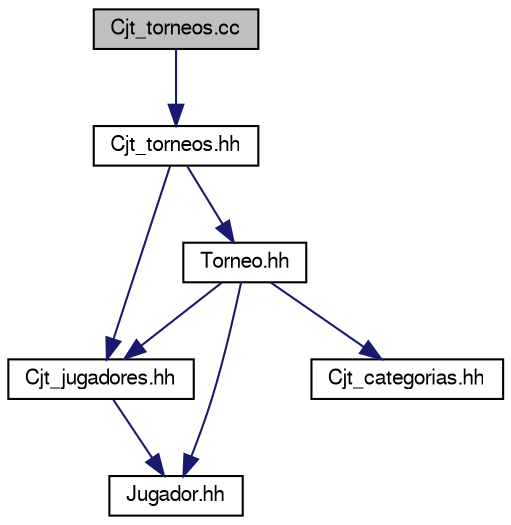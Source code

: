 digraph "Cjt_torneos.cc"
{
 // LATEX_PDF_SIZE
  edge [fontname="FreeSans",fontsize="10",labelfontname="FreeSans",labelfontsize="10"];
  node [fontname="FreeSans",fontsize="10",shape=record];
  Node1 [label="Cjt_torneos.cc",height=0.2,width=0.4,color="black", fillcolor="grey75", style="filled", fontcolor="black",tooltip=" "];
  Node1 -> Node2 [color="midnightblue",fontsize="10",style="solid",fontname="FreeSans"];
  Node2 [label="Cjt_torneos.hh",height=0.2,width=0.4,color="black", fillcolor="white", style="filled",URL="$_cjt__torneos_8hh.html",tooltip="Especificación de la clase Cjt_torneos."];
  Node2 -> Node3 [color="midnightblue",fontsize="10",style="solid",fontname="FreeSans"];
  Node3 [label="Cjt_jugadores.hh",height=0.2,width=0.4,color="black", fillcolor="white", style="filled",URL="$_cjt__jugadores_8hh.html",tooltip="Especificación de la clase Cjt_jugadores."];
  Node3 -> Node4 [color="midnightblue",fontsize="10",style="solid",fontname="FreeSans"];
  Node4 [label="Jugador.hh",height=0.2,width=0.4,color="black", fillcolor="white", style="filled",URL="$_jugador_8hh.html",tooltip="Especificación de la clase Jugador."];
  Node2 -> Node5 [color="midnightblue",fontsize="10",style="solid",fontname="FreeSans"];
  Node5 [label="Torneo.hh",height=0.2,width=0.4,color="black", fillcolor="white", style="filled",URL="$_torneo_8hh.html",tooltip="Especificación de la clase Torneo."];
  Node5 -> Node4 [color="midnightblue",fontsize="10",style="solid",fontname="FreeSans"];
  Node5 -> Node6 [color="midnightblue",fontsize="10",style="solid",fontname="FreeSans"];
  Node6 [label="Cjt_categorias.hh",height=0.2,width=0.4,color="black", fillcolor="white", style="filled",URL="$_cjt__categorias_8hh.html",tooltip="Especificación de la clase Cjt_categorias."];
  Node5 -> Node3 [color="midnightblue",fontsize="10",style="solid",fontname="FreeSans"];
}
